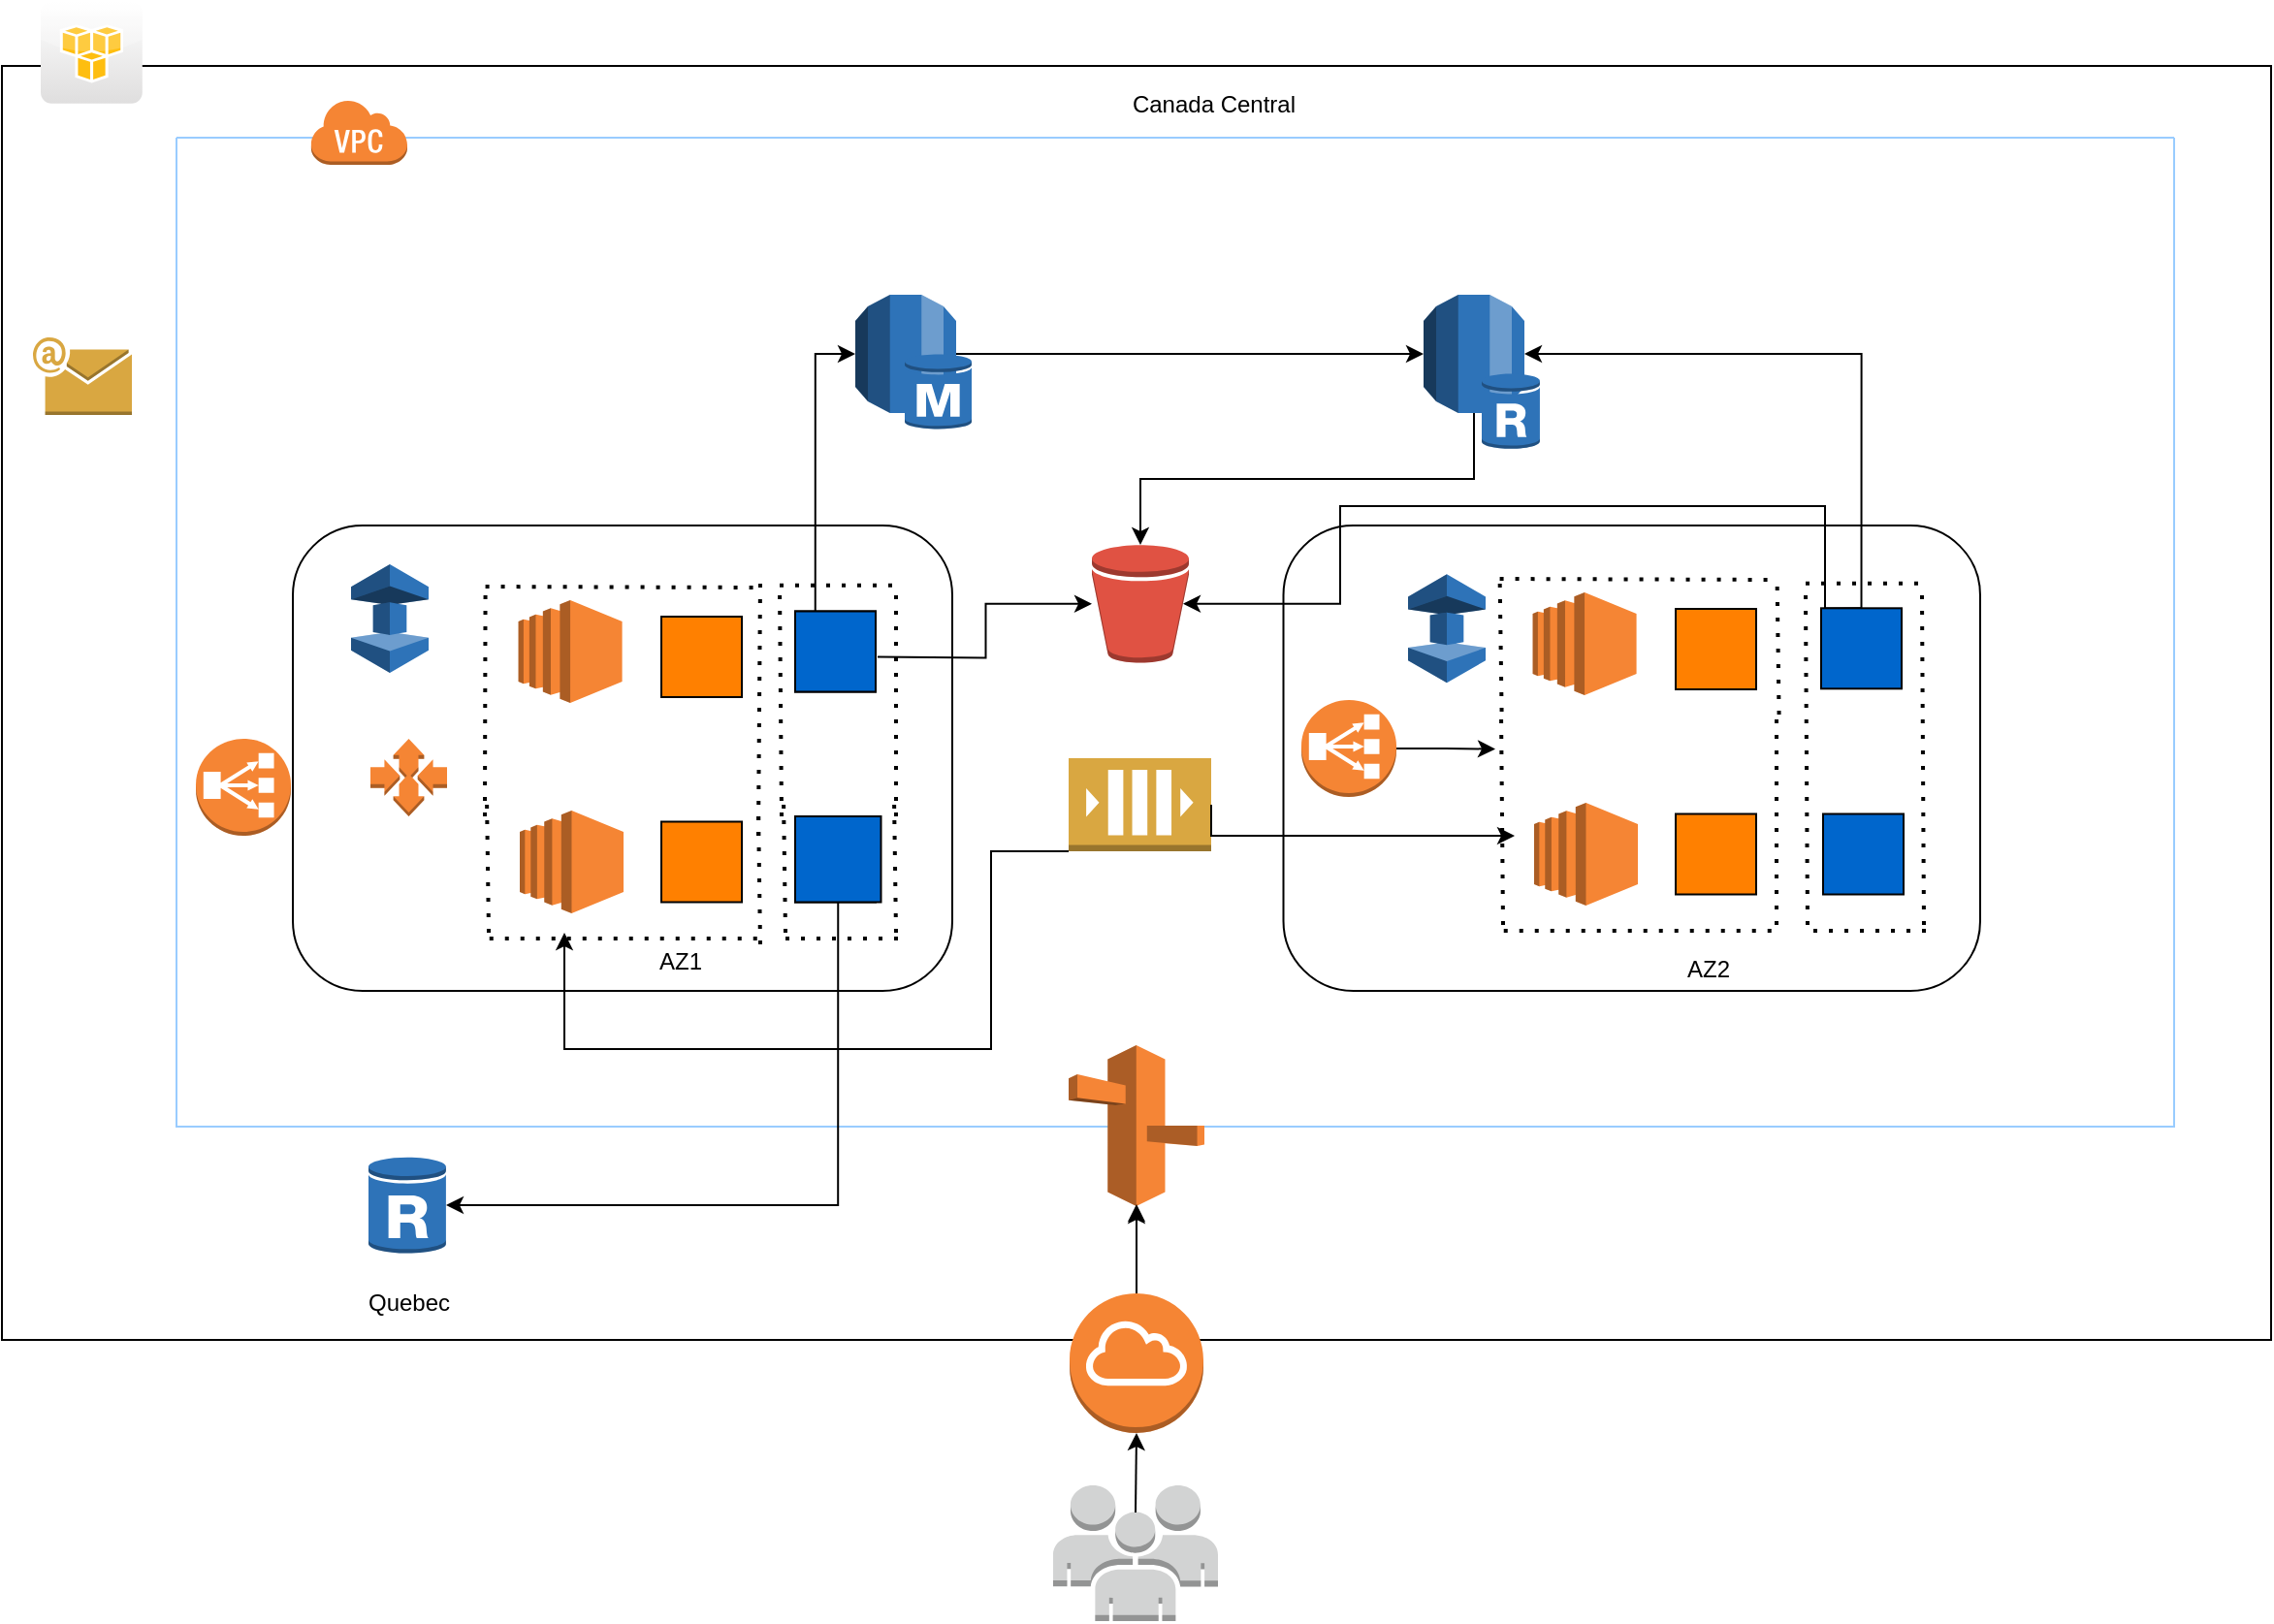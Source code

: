 <mxfile version="17.0.0" type="github">
  <diagram id="YssgMRenG7kQ0ZKm0Pmk" name="Page-1">
    <mxGraphModel dx="2313" dy="1769" grid="1" gridSize="10" guides="1" tooltips="1" connect="1" arrows="1" fold="1" page="1" pageScale="1" pageWidth="850" pageHeight="1100" math="0" shadow="0">
      <root>
        <mxCell id="0" />
        <mxCell id="1" parent="0" />
        <mxCell id="pTxG6QpcNC4HCN7uzRJL-301" value="" style="rounded=0;whiteSpace=wrap;html=1;fillColor=#FFFFFF;" vertex="1" parent="1">
          <mxGeometry x="-110" y="3" width="1170" height="657" as="geometry" />
        </mxCell>
        <mxCell id="pTxG6QpcNC4HCN7uzRJL-161" value="" style="rounded=1;whiteSpace=wrap;html=1;" vertex="1" parent="1">
          <mxGeometry x="550.75" y="240" width="359.25" height="240" as="geometry" />
        </mxCell>
        <mxCell id="3AhlCatbuhtp1w4Drxqu-34" value="" style="rounded=1;whiteSpace=wrap;html=1;" parent="1" vertex="1">
          <mxGeometry x="40" y="240" width="340" height="240" as="geometry" />
        </mxCell>
        <mxCell id="3AhlCatbuhtp1w4Drxqu-26" value="" style="swimlane;startSize=0;fillColor=#F2F2F2;strokeColor=#99CCFF;" parent="1" vertex="1">
          <mxGeometry x="-20" y="40" width="1030" height="510" as="geometry" />
        </mxCell>
        <mxCell id="3AhlCatbuhtp1w4Drxqu-31" value="Canada Central" style="text;html=1;strokeColor=none;fillColor=none;align=center;verticalAlign=middle;whiteSpace=wrap;rounded=0;" parent="3AhlCatbuhtp1w4Drxqu-26" vertex="1">
          <mxGeometry x="480" y="-32" width="110" height="30" as="geometry" />
        </mxCell>
        <mxCell id="pTxG6QpcNC4HCN7uzRJL-231" style="edgeStyle=orthogonalEdgeStyle;rounded=0;orthogonalLoop=1;jettySize=auto;html=1;exitX=1;exitY=0.5;exitDx=0;exitDy=0;exitPerimeter=0;" edge="1" parent="3AhlCatbuhtp1w4Drxqu-26" source="pTxG6QpcNC4HCN7uzRJL-207" target="pTxG6QpcNC4HCN7uzRJL-218">
          <mxGeometry relative="1" as="geometry" />
        </mxCell>
        <mxCell id="pTxG6QpcNC4HCN7uzRJL-207" value="" style="outlineConnect=0;dashed=0;verticalLabelPosition=bottom;verticalAlign=top;align=center;html=1;shape=mxgraph.aws3.rds;fillColor=#2E73B8;gradientColor=none;" vertex="1" parent="3AhlCatbuhtp1w4Drxqu-26">
          <mxGeometry x="350" y="81" width="52" height="61" as="geometry" />
        </mxCell>
        <mxCell id="pTxG6QpcNC4HCN7uzRJL-208" value="" style="outlineConnect=0;dashed=0;verticalLabelPosition=bottom;verticalAlign=top;align=center;html=1;shape=mxgraph.aws3.rds_db_instance;fillColor=#2E73B8;gradientColor=none;" vertex="1" parent="3AhlCatbuhtp1w4Drxqu-26">
          <mxGeometry x="375.5" y="111" width="34.5" height="40" as="geometry" />
        </mxCell>
        <mxCell id="3AhlCatbuhtp1w4Drxqu-10" value="" style="outlineConnect=0;dashed=0;verticalLabelPosition=bottom;verticalAlign=top;align=center;html=1;shape=mxgraph.aws3.classic_load_balancer;fillColor=#F58534;gradientColor=none;" parent="3AhlCatbuhtp1w4Drxqu-26" vertex="1">
          <mxGeometry x="10" y="310" width="49" height="50" as="geometry" />
        </mxCell>
        <mxCell id="pTxG6QpcNC4HCN7uzRJL-232" style="edgeStyle=orthogonalEdgeStyle;rounded=0;orthogonalLoop=1;jettySize=auto;html=1;exitX=0.5;exitY=1;exitDx=0;exitDy=0;exitPerimeter=0;" edge="1" parent="3AhlCatbuhtp1w4Drxqu-26" source="pTxG6QpcNC4HCN7uzRJL-218" target="pTxG6QpcNC4HCN7uzRJL-78">
          <mxGeometry relative="1" as="geometry" />
        </mxCell>
        <mxCell id="pTxG6QpcNC4HCN7uzRJL-218" value="" style="outlineConnect=0;dashed=0;verticalLabelPosition=bottom;verticalAlign=top;align=center;html=1;shape=mxgraph.aws3.rds;fillColor=#2E73B8;gradientColor=none;" vertex="1" parent="3AhlCatbuhtp1w4Drxqu-26">
          <mxGeometry x="643" y="81" width="52" height="61" as="geometry" />
        </mxCell>
        <mxCell id="pTxG6QpcNC4HCN7uzRJL-217" value="" style="outlineConnect=0;dashed=0;verticalLabelPosition=bottom;verticalAlign=top;align=center;html=1;shape=mxgraph.aws3.rds_db_instance_read_replica;fillColor=#2E73B8;gradientColor=none;" vertex="1" parent="3AhlCatbuhtp1w4Drxqu-26">
          <mxGeometry x="673" y="121" width="30" height="40" as="geometry" />
        </mxCell>
        <mxCell id="3AhlCatbuhtp1w4Drxqu-21" value="" style="outlineConnect=0;dashed=0;verticalLabelPosition=bottom;verticalAlign=top;align=center;html=1;shape=mxgraph.aws3.classic_load_balancer;fillColor=#F58534;gradientColor=none;" parent="3AhlCatbuhtp1w4Drxqu-26" vertex="1">
          <mxGeometry x="580" y="290" width="49" height="50" as="geometry" />
        </mxCell>
        <mxCell id="pTxG6QpcNC4HCN7uzRJL-78" value="" style="outlineConnect=0;dashed=0;verticalLabelPosition=bottom;verticalAlign=top;align=center;html=1;shape=mxgraph.aws3.bucket;fillColor=#E05243;gradientColor=none;" vertex="1" parent="3AhlCatbuhtp1w4Drxqu-26">
          <mxGeometry x="472" y="210" width="50" height="60.75" as="geometry" />
        </mxCell>
        <mxCell id="pTxG6QpcNC4HCN7uzRJL-199" value="" style="outlineConnect=0;dashed=0;verticalLabelPosition=bottom;verticalAlign=top;align=center;html=1;shape=mxgraph.aws3.elasticache;fillColor=#2E73B8;gradientColor=none;" vertex="1" parent="3AhlCatbuhtp1w4Drxqu-26">
          <mxGeometry x="635" y="225.16" width="40" height="56" as="geometry" />
        </mxCell>
        <mxCell id="pTxG6QpcNC4HCN7uzRJL-226" value="AZ1" style="text;html=1;strokeColor=none;fillColor=none;align=center;verticalAlign=middle;whiteSpace=wrap;rounded=0;" vertex="1" parent="3AhlCatbuhtp1w4Drxqu-26">
          <mxGeometry x="230" y="410" width="60" height="30" as="geometry" />
        </mxCell>
        <mxCell id="pTxG6QpcNC4HCN7uzRJL-227" value="AZ2" style="text;html=1;strokeColor=none;fillColor=none;align=center;verticalAlign=middle;whiteSpace=wrap;rounded=0;" vertex="1" parent="3AhlCatbuhtp1w4Drxqu-26">
          <mxGeometry x="760" y="414" width="60" height="30" as="geometry" />
        </mxCell>
        <mxCell id="pTxG6QpcNC4HCN7uzRJL-234" value="" style="endArrow=none;dashed=1;html=1;dashPattern=1 3;strokeWidth=2;rounded=0;" edge="1" parent="3AhlCatbuhtp1w4Drxqu-26">
          <mxGeometry width="50" height="50" relative="1" as="geometry">
            <mxPoint x="314" y="410" as="sourcePoint" />
            <mxPoint x="313" y="340" as="targetPoint" />
          </mxGeometry>
        </mxCell>
        <mxCell id="pTxG6QpcNC4HCN7uzRJL-235" value="" style="endArrow=none;dashed=1;html=1;dashPattern=1 3;strokeWidth=2;rounded=0;" edge="1" parent="3AhlCatbuhtp1w4Drxqu-26">
          <mxGeometry width="50" height="50" relative="1" as="geometry">
            <mxPoint x="301" y="416" as="sourcePoint" />
            <mxPoint x="300" y="346" as="targetPoint" />
          </mxGeometry>
        </mxCell>
        <mxCell id="pTxG6QpcNC4HCN7uzRJL-238" value="" style="endArrow=none;dashed=1;html=1;dashPattern=1 3;strokeWidth=2;rounded=0;" edge="1" parent="3AhlCatbuhtp1w4Drxqu-26">
          <mxGeometry width="50" height="50" relative="1" as="geometry">
            <mxPoint x="312" y="350" as="sourcePoint" />
            <mxPoint x="311" y="230.91" as="targetPoint" />
          </mxGeometry>
        </mxCell>
        <mxCell id="pTxG6QpcNC4HCN7uzRJL-239" value="" style="endArrow=none;dashed=1;html=1;dashPattern=1 3;strokeWidth=2;rounded=0;" edge="1" parent="3AhlCatbuhtp1w4Drxqu-26">
          <mxGeometry width="50" height="50" relative="1" as="geometry">
            <mxPoint x="311" y="230.91" as="sourcePoint" />
            <mxPoint x="371" y="230.91" as="targetPoint" />
          </mxGeometry>
        </mxCell>
        <mxCell id="pTxG6QpcNC4HCN7uzRJL-240" value="" style="endArrow=none;dashed=1;html=1;dashPattern=1 3;strokeWidth=2;rounded=0;" edge="1" parent="3AhlCatbuhtp1w4Drxqu-26">
          <mxGeometry width="50" height="50" relative="1" as="geometry">
            <mxPoint x="371" y="350" as="sourcePoint" />
            <mxPoint x="371" y="230.91" as="targetPoint" />
          </mxGeometry>
        </mxCell>
        <mxCell id="pTxG6QpcNC4HCN7uzRJL-249" value="" style="endArrow=none;dashed=1;html=1;dashPattern=1 3;strokeWidth=2;rounded=0;" edge="1" parent="3AhlCatbuhtp1w4Drxqu-26">
          <mxGeometry width="50" height="50" relative="1" as="geometry">
            <mxPoint x="840" y="229.91" as="sourcePoint" />
            <mxPoint x="900" y="229.91" as="targetPoint" />
          </mxGeometry>
        </mxCell>
        <mxCell id="pTxG6QpcNC4HCN7uzRJL-269" style="edgeStyle=orthogonalEdgeStyle;rounded=0;orthogonalLoop=1;jettySize=auto;html=1;exitX=0.5;exitY=0;exitDx=0;exitDy=0;entryX=1;entryY=0.5;entryDx=0;entryDy=0;entryPerimeter=0;" edge="1" parent="3AhlCatbuhtp1w4Drxqu-26" source="pTxG6QpcNC4HCN7uzRJL-251" target="pTxG6QpcNC4HCN7uzRJL-218">
          <mxGeometry relative="1" as="geometry" />
        </mxCell>
        <mxCell id="pTxG6QpcNC4HCN7uzRJL-271" style="edgeStyle=orthogonalEdgeStyle;rounded=0;orthogonalLoop=1;jettySize=auto;html=1;exitX=0.5;exitY=0;exitDx=0;exitDy=0;entryX=0.94;entryY=0.5;entryDx=0;entryDy=0;entryPerimeter=0;" edge="1" parent="3AhlCatbuhtp1w4Drxqu-26" source="pTxG6QpcNC4HCN7uzRJL-251" target="pTxG6QpcNC4HCN7uzRJL-78">
          <mxGeometry relative="1" as="geometry">
            <Array as="points">
              <mxPoint x="850" y="243" />
              <mxPoint x="850" y="190" />
              <mxPoint x="600" y="190" />
              <mxPoint x="600" y="240" />
            </Array>
          </mxGeometry>
        </mxCell>
        <mxCell id="pTxG6QpcNC4HCN7uzRJL-251" value="" style="whiteSpace=wrap;html=1;aspect=fixed;fillColor=#0066CC;" vertex="1" parent="3AhlCatbuhtp1w4Drxqu-26">
          <mxGeometry x="848" y="242.66" width="41.5" height="41.5" as="geometry" />
        </mxCell>
        <mxCell id="3AhlCatbuhtp1w4Drxqu-36" value="" style="outlineConnect=0;dashed=0;verticalLabelPosition=bottom;verticalAlign=top;align=center;html=1;shape=mxgraph.aws3.virtual_private_cloud;fillColor=#F58534;gradientColor=none;" parent="3AhlCatbuhtp1w4Drxqu-26" vertex="1">
          <mxGeometry x="69" y="-20" width="50" height="34" as="geometry" />
        </mxCell>
        <mxCell id="pTxG6QpcNC4HCN7uzRJL-305" value="" style="outlineConnect=0;dashed=0;verticalLabelPosition=bottom;verticalAlign=top;align=center;html=1;shape=mxgraph.aws3.queue;fillColor=#D9A741;gradientColor=none;" vertex="1" parent="3AhlCatbuhtp1w4Drxqu-26">
          <mxGeometry x="460" y="320" width="73.5" height="48" as="geometry" />
        </mxCell>
        <mxCell id="pTxG6QpcNC4HCN7uzRJL-328" value="" style="outlineConnect=0;dashed=0;verticalLabelPosition=bottom;verticalAlign=top;align=center;html=1;shape=mxgraph.aws3.auto_scaling;fillColor=#F58534;gradientColor=none;strokeColor=#99CCFF;" vertex="1" parent="3AhlCatbuhtp1w4Drxqu-26">
          <mxGeometry x="100" y="310" width="39.5" height="40" as="geometry" />
        </mxCell>
        <mxCell id="3AhlCatbuhtp1w4Drxqu-13" value="" style="outlineConnect=0;dashed=0;verticalLabelPosition=bottom;verticalAlign=top;align=center;html=1;shape=mxgraph.aws3.ec2;fillColor=#F58534;gradientColor=none;" parent="1" vertex="1">
          <mxGeometry x="157" y="387" width="53.5" height="53" as="geometry" />
        </mxCell>
        <mxCell id="3AhlCatbuhtp1w4Drxqu-33" value="Quebec" style="text;html=1;strokeColor=none;fillColor=none;align=center;verticalAlign=middle;whiteSpace=wrap;rounded=0;" parent="1" vertex="1">
          <mxGeometry x="70" y="626" width="60" height="30" as="geometry" />
        </mxCell>
        <mxCell id="pTxG6QpcNC4HCN7uzRJL-9" value="" style="endArrow=none;dashed=1;html=1;dashPattern=1 3;strokeWidth=2;rounded=0;" edge="1" parent="1">
          <mxGeometry width="50" height="50" relative="1" as="geometry">
            <mxPoint x="141" y="450" as="sourcePoint" />
            <mxPoint x="140" y="380" as="targetPoint" />
          </mxGeometry>
        </mxCell>
        <mxCell id="pTxG6QpcNC4HCN7uzRJL-10" value="" style="endArrow=none;dashed=1;html=1;dashPattern=1 3;strokeWidth=2;rounded=0;" edge="1" parent="1">
          <mxGeometry width="50" height="50" relative="1" as="geometry">
            <mxPoint x="351" y="450" as="sourcePoint" />
            <mxPoint x="350" y="380" as="targetPoint" />
          </mxGeometry>
        </mxCell>
        <mxCell id="pTxG6QpcNC4HCN7uzRJL-11" value="" style="endArrow=none;dashed=1;html=1;dashPattern=1 3;strokeWidth=2;rounded=0;" edge="1" parent="1">
          <mxGeometry width="50" height="50" relative="1" as="geometry">
            <mxPoint x="141.37" y="453" as="sourcePoint" />
            <mxPoint x="280" y="453" as="targetPoint" />
          </mxGeometry>
        </mxCell>
        <mxCell id="pTxG6QpcNC4HCN7uzRJL-38" value="" style="outlineConnect=0;dashed=0;verticalLabelPosition=bottom;verticalAlign=top;align=center;html=1;shape=mxgraph.aws3.ec2;fillColor=#F58534;gradientColor=none;" vertex="1" parent="1">
          <mxGeometry x="156.29" y="278.5" width="53.5" height="53" as="geometry" />
        </mxCell>
        <mxCell id="pTxG6QpcNC4HCN7uzRJL-39" value="" style="endArrow=none;dashed=1;html=1;dashPattern=1 3;strokeWidth=2;rounded=0;" edge="1" parent="1">
          <mxGeometry width="50" height="50" relative="1" as="geometry">
            <mxPoint x="139" y="390" as="sourcePoint" />
            <mxPoint x="139.29" y="270" as="targetPoint" />
          </mxGeometry>
        </mxCell>
        <mxCell id="pTxG6QpcNC4HCN7uzRJL-229" style="edgeStyle=orthogonalEdgeStyle;rounded=0;orthogonalLoop=1;jettySize=auto;html=1;exitX=1;exitY=0.5;exitDx=0;exitDy=0;" edge="1" parent="1" target="pTxG6QpcNC4HCN7uzRJL-78">
          <mxGeometry relative="1" as="geometry">
            <mxPoint x="341.5" y="307.75" as="sourcePoint" />
          </mxGeometry>
        </mxCell>
        <mxCell id="pTxG6QpcNC4HCN7uzRJL-41" value="" style="endArrow=none;dashed=1;html=1;dashPattern=1 3;strokeWidth=2;rounded=0;" edge="1" parent="1">
          <mxGeometry width="50" height="50" relative="1" as="geometry">
            <mxPoint x="139.29" y="271.5" as="sourcePoint" />
            <mxPoint x="280" y="272" as="targetPoint" />
          </mxGeometry>
        </mxCell>
        <mxCell id="pTxG6QpcNC4HCN7uzRJL-59" value="" style="whiteSpace=wrap;html=1;aspect=fixed;fillColor=#FF8000;" vertex="1" parent="1">
          <mxGeometry x="230" y="287" width="41.5" height="41.5" as="geometry" />
        </mxCell>
        <mxCell id="pTxG6QpcNC4HCN7uzRJL-61" value="" style="whiteSpace=wrap;html=1;aspect=fixed;fillColor=#FF8000;" vertex="1" parent="1">
          <mxGeometry x="230" y="392.75" width="41.5" height="41.5" as="geometry" />
        </mxCell>
        <mxCell id="pTxG6QpcNC4HCN7uzRJL-62" value="" style="whiteSpace=wrap;html=1;aspect=fixed;fillColor=#FF9933;" vertex="1" parent="1">
          <mxGeometry x="299" y="392.75" width="41.5" height="41.5" as="geometry" />
        </mxCell>
        <mxCell id="pTxG6QpcNC4HCN7uzRJL-163" value="" style="outlineConnect=0;dashed=0;verticalLabelPosition=bottom;verticalAlign=top;align=center;html=1;shape=mxgraph.aws3.ec2;fillColor=#F58534;gradientColor=none;" vertex="1" parent="1">
          <mxGeometry x="680" y="383" width="53.5" height="53" as="geometry" />
        </mxCell>
        <mxCell id="pTxG6QpcNC4HCN7uzRJL-165" value="" style="endArrow=none;dashed=1;html=1;dashPattern=1 3;strokeWidth=2;rounded=0;" edge="1" parent="1">
          <mxGeometry width="50" height="50" relative="1" as="geometry">
            <mxPoint x="664" y="446" as="sourcePoint" />
            <mxPoint x="663" y="336" as="targetPoint" />
          </mxGeometry>
        </mxCell>
        <mxCell id="pTxG6QpcNC4HCN7uzRJL-166" value="" style="endArrow=none;dashed=1;html=1;dashPattern=1 3;strokeWidth=2;rounded=0;" edge="1" parent="1">
          <mxGeometry width="50" height="50" relative="1" as="geometry">
            <mxPoint x="805" y="446" as="sourcePoint" />
            <mxPoint x="805" y="336" as="targetPoint" />
          </mxGeometry>
        </mxCell>
        <mxCell id="pTxG6QpcNC4HCN7uzRJL-167" value="" style="endArrow=none;dashed=1;html=1;dashPattern=1 3;strokeWidth=2;rounded=0;" edge="1" parent="1">
          <mxGeometry width="50" height="50" relative="1" as="geometry">
            <mxPoint x="664.37" y="449" as="sourcePoint" />
            <mxPoint x="805" y="449" as="targetPoint" />
          </mxGeometry>
        </mxCell>
        <mxCell id="pTxG6QpcNC4HCN7uzRJL-186" value="" style="endArrow=none;dashed=1;html=1;dashPattern=1 3;strokeWidth=2;rounded=0;" edge="1" parent="1">
          <mxGeometry width="50" height="50" relative="1" as="geometry">
            <mxPoint x="806.29" y="337.5" as="sourcePoint" />
            <mxPoint x="805.29" y="267.5" as="targetPoint" />
          </mxGeometry>
        </mxCell>
        <mxCell id="pTxG6QpcNC4HCN7uzRJL-188" value="" style="outlineConnect=0;dashed=0;verticalLabelPosition=bottom;verticalAlign=top;align=center;html=1;shape=mxgraph.aws3.ec2;fillColor=#F58534;gradientColor=none;" vertex="1" parent="1">
          <mxGeometry x="679.29" y="274.5" width="53.5" height="53" as="geometry" />
        </mxCell>
        <mxCell id="pTxG6QpcNC4HCN7uzRJL-189" value="" style="endArrow=none;dashed=1;html=1;dashPattern=1 3;strokeWidth=2;rounded=0;" edge="1" parent="1">
          <mxGeometry width="50" height="50" relative="1" as="geometry">
            <mxPoint x="663.29" y="336" as="sourcePoint" />
            <mxPoint x="662.29" y="266" as="targetPoint" />
          </mxGeometry>
        </mxCell>
        <mxCell id="pTxG6QpcNC4HCN7uzRJL-191" value="" style="endArrow=none;dashed=1;html=1;dashPattern=1 3;strokeWidth=2;rounded=0;" edge="1" parent="1">
          <mxGeometry width="50" height="50" relative="1" as="geometry">
            <mxPoint x="662.29" y="267.5" as="sourcePoint" />
            <mxPoint x="805" y="268" as="targetPoint" />
          </mxGeometry>
        </mxCell>
        <mxCell id="pTxG6QpcNC4HCN7uzRJL-192" value="" style="whiteSpace=wrap;html=1;aspect=fixed;fillColor=#FF8000;" vertex="1" parent="1">
          <mxGeometry x="753" y="283" width="41.5" height="41.5" as="geometry" />
        </mxCell>
        <mxCell id="pTxG6QpcNC4HCN7uzRJL-193" value="" style="whiteSpace=wrap;html=1;aspect=fixed;fillColor=#FF8000;" vertex="1" parent="1">
          <mxGeometry x="753" y="388.75" width="41.5" height="41.5" as="geometry" />
        </mxCell>
        <mxCell id="pTxG6QpcNC4HCN7uzRJL-81" value="" style="outlineConnect=0;dashed=0;verticalLabelPosition=bottom;verticalAlign=top;align=center;html=1;shape=mxgraph.aws3.elasticache;fillColor=#2E73B8;gradientColor=none;" vertex="1" parent="1">
          <mxGeometry x="70" y="260" width="40" height="56" as="geometry" />
        </mxCell>
        <mxCell id="pTxG6QpcNC4HCN7uzRJL-219" value="" style="outlineConnect=0;dashed=0;verticalLabelPosition=bottom;verticalAlign=top;align=center;html=1;shape=mxgraph.aws3.rds_db_instance_read_replica;fillColor=#2E73B8;gradientColor=none;" vertex="1" parent="1">
          <mxGeometry x="79" y="565" width="40" height="51" as="geometry" />
        </mxCell>
        <mxCell id="pTxG6QpcNC4HCN7uzRJL-222" value="" style="outlineConnect=0;dashed=0;verticalLabelPosition=bottom;verticalAlign=top;align=center;html=1;shape=mxgraph.aws3.users;fillColor=#D2D3D3;gradientColor=none;" vertex="1" parent="1">
          <mxGeometry x="432" y="735" width="85" height="70" as="geometry" />
        </mxCell>
        <mxCell id="pTxG6QpcNC4HCN7uzRJL-237" value="" style="endArrow=none;dashed=1;html=1;dashPattern=1 3;strokeWidth=2;rounded=0;" edge="1" parent="1">
          <mxGeometry width="50" height="50" relative="1" as="geometry">
            <mxPoint x="294" y="453" as="sourcePoint" />
            <mxPoint x="354" y="453" as="targetPoint" />
          </mxGeometry>
        </mxCell>
        <mxCell id="pTxG6QpcNC4HCN7uzRJL-243" value="" style="endArrow=none;dashed=1;html=1;dashPattern=1 3;strokeWidth=2;rounded=0;" edge="1" parent="1">
          <mxGeometry width="50" height="50" relative="1" as="geometry">
            <mxPoint x="821" y="446" as="sourcePoint" />
            <mxPoint x="820" y="276" as="targetPoint" />
          </mxGeometry>
        </mxCell>
        <mxCell id="pTxG6QpcNC4HCN7uzRJL-245" value="" style="endArrow=none;dashed=1;html=1;dashPattern=1 3;strokeWidth=2;rounded=0;" edge="1" parent="1">
          <mxGeometry width="50" height="50" relative="1" as="geometry">
            <mxPoint x="881" y="446" as="sourcePoint" />
            <mxPoint x="880" y="276" as="targetPoint" />
          </mxGeometry>
        </mxCell>
        <mxCell id="pTxG6QpcNC4HCN7uzRJL-246" value="" style="whiteSpace=wrap;html=1;aspect=fixed;fillColor=#0066CC;" vertex="1" parent="1">
          <mxGeometry x="829" y="388.75" width="41.5" height="41.5" as="geometry" />
        </mxCell>
        <mxCell id="pTxG6QpcNC4HCN7uzRJL-247" value="" style="endArrow=none;dashed=1;html=1;dashPattern=1 3;strokeWidth=2;rounded=0;" edge="1" parent="1">
          <mxGeometry width="50" height="50" relative="1" as="geometry">
            <mxPoint x="824" y="449" as="sourcePoint" />
            <mxPoint x="884" y="449" as="targetPoint" />
          </mxGeometry>
        </mxCell>
        <mxCell id="pTxG6QpcNC4HCN7uzRJL-255" value="" style="endArrow=none;dashed=1;html=1;dashPattern=1 3;strokeWidth=2;rounded=0;" edge="1" parent="1">
          <mxGeometry width="50" height="50" relative="1" as="geometry">
            <mxPoint x="280" y="400" as="sourcePoint" />
            <mxPoint x="281" y="269" as="targetPoint" />
          </mxGeometry>
        </mxCell>
        <mxCell id="pTxG6QpcNC4HCN7uzRJL-258" value="" style="whiteSpace=wrap;html=1;aspect=fixed;fillColor=#FF9933;" vertex="1" parent="1">
          <mxGeometry x="299" y="284.25" width="41.5" height="41.5" as="geometry" />
        </mxCell>
        <mxCell id="pTxG6QpcNC4HCN7uzRJL-259" value="" style="whiteSpace=wrap;html=1;aspect=fixed;fillColor=#0066CC;" vertex="1" parent="1">
          <mxGeometry x="299" y="284.25" width="41.5" height="41.5" as="geometry" />
        </mxCell>
        <mxCell id="pTxG6QpcNC4HCN7uzRJL-272" style="edgeStyle=orthogonalEdgeStyle;rounded=0;orthogonalLoop=1;jettySize=auto;html=1;exitX=0.5;exitY=1;exitDx=0;exitDy=0;entryX=1;entryY=0.5;entryDx=0;entryDy=0;entryPerimeter=0;" edge="1" parent="1" source="pTxG6QpcNC4HCN7uzRJL-260" target="pTxG6QpcNC4HCN7uzRJL-219">
          <mxGeometry relative="1" as="geometry" />
        </mxCell>
        <mxCell id="pTxG6QpcNC4HCN7uzRJL-260" value="" style="whiteSpace=wrap;html=1;aspect=fixed;fillColor=#0066CC;" vertex="1" parent="1">
          <mxGeometry x="299" y="390" width="44.25" height="44.25" as="geometry" />
        </mxCell>
        <mxCell id="pTxG6QpcNC4HCN7uzRJL-267" style="edgeStyle=orthogonalEdgeStyle;rounded=0;orthogonalLoop=1;jettySize=auto;html=1;exitX=1;exitY=0.5;exitDx=0;exitDy=0;exitPerimeter=0;" edge="1" parent="1" source="3AhlCatbuhtp1w4Drxqu-21">
          <mxGeometry relative="1" as="geometry">
            <mxPoint x="660" y="355.286" as="targetPoint" />
          </mxGeometry>
        </mxCell>
        <mxCell id="3AhlCatbuhtp1w4Drxqu-8" value="" style="outlineConnect=0;dashed=0;verticalLabelPosition=bottom;verticalAlign=top;align=center;html=1;shape=mxgraph.aws3.route_53;fillColor=#F58536;gradientColor=none;" parent="1" vertex="1">
          <mxGeometry x="440" y="508" width="70" height="83" as="geometry" />
        </mxCell>
        <mxCell id="pTxG6QpcNC4HCN7uzRJL-319" style="edgeStyle=orthogonalEdgeStyle;rounded=0;orthogonalLoop=1;jettySize=auto;html=1;exitX=0.5;exitY=0;exitDx=0;exitDy=0;exitPerimeter=0;" edge="1" parent="1" source="pTxG6QpcNC4HCN7uzRJL-302">
          <mxGeometry relative="1" as="geometry">
            <mxPoint x="475" y="590" as="targetPoint" />
          </mxGeometry>
        </mxCell>
        <mxCell id="pTxG6QpcNC4HCN7uzRJL-327" value="" style="edgeStyle=orthogonalEdgeStyle;rounded=0;orthogonalLoop=1;jettySize=auto;html=1;" edge="1" parent="1" source="pTxG6QpcNC4HCN7uzRJL-302" target="3AhlCatbuhtp1w4Drxqu-8">
          <mxGeometry relative="1" as="geometry" />
        </mxCell>
        <mxCell id="pTxG6QpcNC4HCN7uzRJL-302" value="" style="outlineConnect=0;dashed=0;verticalLabelPosition=bottom;verticalAlign=top;align=center;html=1;shape=mxgraph.aws3.internet_gateway;fillColor=#F58534;gradientColor=none;" vertex="1" parent="1">
          <mxGeometry x="440.5" y="636" width="69" height="72" as="geometry" />
        </mxCell>
        <mxCell id="pTxG6QpcNC4HCN7uzRJL-303" value="" style="dashed=0;outlineConnect=0;html=1;align=center;labelPosition=center;verticalLabelPosition=bottom;verticalAlign=top;shape=mxgraph.webicons.aws;gradientColor=#DFDEDE" vertex="1" parent="1">
          <mxGeometry x="-90" y="-30" width="52.4" height="52.4" as="geometry" />
        </mxCell>
        <mxCell id="pTxG6QpcNC4HCN7uzRJL-304" value="" style="outlineConnect=0;dashed=0;verticalLabelPosition=bottom;verticalAlign=top;align=center;html=1;shape=mxgraph.aws3.email;fillColor=#D9A741;gradientColor=none;" vertex="1" parent="1">
          <mxGeometry x="-94" y="143" width="51" height="40" as="geometry" />
        </mxCell>
        <mxCell id="pTxG6QpcNC4HCN7uzRJL-230" style="edgeStyle=orthogonalEdgeStyle;rounded=0;orthogonalLoop=1;jettySize=auto;html=1;entryX=0;entryY=0.5;entryDx=0;entryDy=0;entryPerimeter=0;exitX=0.25;exitY=0;exitDx=0;exitDy=0;" edge="1" parent="1" source="pTxG6QpcNC4HCN7uzRJL-259" target="pTxG6QpcNC4HCN7uzRJL-207">
          <mxGeometry relative="1" as="geometry">
            <mxPoint x="359.8" y="283.66" as="sourcePoint" />
          </mxGeometry>
        </mxCell>
        <mxCell id="pTxG6QpcNC4HCN7uzRJL-308" style="edgeStyle=orthogonalEdgeStyle;rounded=0;orthogonalLoop=1;jettySize=auto;html=1;exitX=1;exitY=0.5;exitDx=0;exitDy=0;exitPerimeter=0;" edge="1" parent="1" source="pTxG6QpcNC4HCN7uzRJL-305">
          <mxGeometry relative="1" as="geometry">
            <mxPoint x="670" y="400" as="targetPoint" />
            <Array as="points">
              <mxPoint x="514" y="400" />
            </Array>
          </mxGeometry>
        </mxCell>
        <mxCell id="pTxG6QpcNC4HCN7uzRJL-309" style="edgeStyle=orthogonalEdgeStyle;rounded=0;orthogonalLoop=1;jettySize=auto;html=1;exitX=0;exitY=1;exitDx=0;exitDy=0;exitPerimeter=0;" edge="1" parent="1" source="pTxG6QpcNC4HCN7uzRJL-305">
          <mxGeometry relative="1" as="geometry">
            <mxPoint x="180" y="450" as="targetPoint" />
            <Array as="points">
              <mxPoint x="400" y="408" />
              <mxPoint x="400" y="510" />
              <mxPoint x="180" y="510" />
            </Array>
          </mxGeometry>
        </mxCell>
        <mxCell id="pTxG6QpcNC4HCN7uzRJL-311" value="" style="endArrow=classic;html=1;rounded=0;entryX=0.5;entryY=1;entryDx=0;entryDy=0;entryPerimeter=0;exitX=0.5;exitY=0.2;exitDx=0;exitDy=0;exitPerimeter=0;" edge="1" parent="1" source="pTxG6QpcNC4HCN7uzRJL-222" target="pTxG6QpcNC4HCN7uzRJL-302">
          <mxGeometry width="50" height="50" relative="1" as="geometry">
            <mxPoint x="430" y="820" as="sourcePoint" />
            <mxPoint x="480" y="770" as="targetPoint" />
          </mxGeometry>
        </mxCell>
        <mxCell id="pTxG6QpcNC4HCN7uzRJL-312" value="" style="shape=image;verticalLabelPosition=bottom;labelBackgroundColor=default;verticalAlign=top;aspect=fixed;imageAspect=0;image=https://upload.wikimedia.org/wikipedia/commons/f/f8/Splunk_logo.png;" vertex="1" parent="1">
          <mxGeometry x="-101" y="223" width="71" height="21.44" as="geometry" />
        </mxCell>
        <mxCell id="pTxG6QpcNC4HCN7uzRJL-317" value="" style="shape=image;verticalLabelPosition=bottom;labelBackgroundColor=default;verticalAlign=top;aspect=fixed;imageAspect=0;image=https://upload.wikimedia.org/wikipedia/commons/thumb/e/e3/Jenkins_logo_with_title.svg/2560px-Jenkins_logo_with_title.svg.png;" vertex="1" parent="1">
          <mxGeometry x="-101" y="300" width="81" height="26.01" as="geometry" />
        </mxCell>
      </root>
    </mxGraphModel>
  </diagram>
</mxfile>
